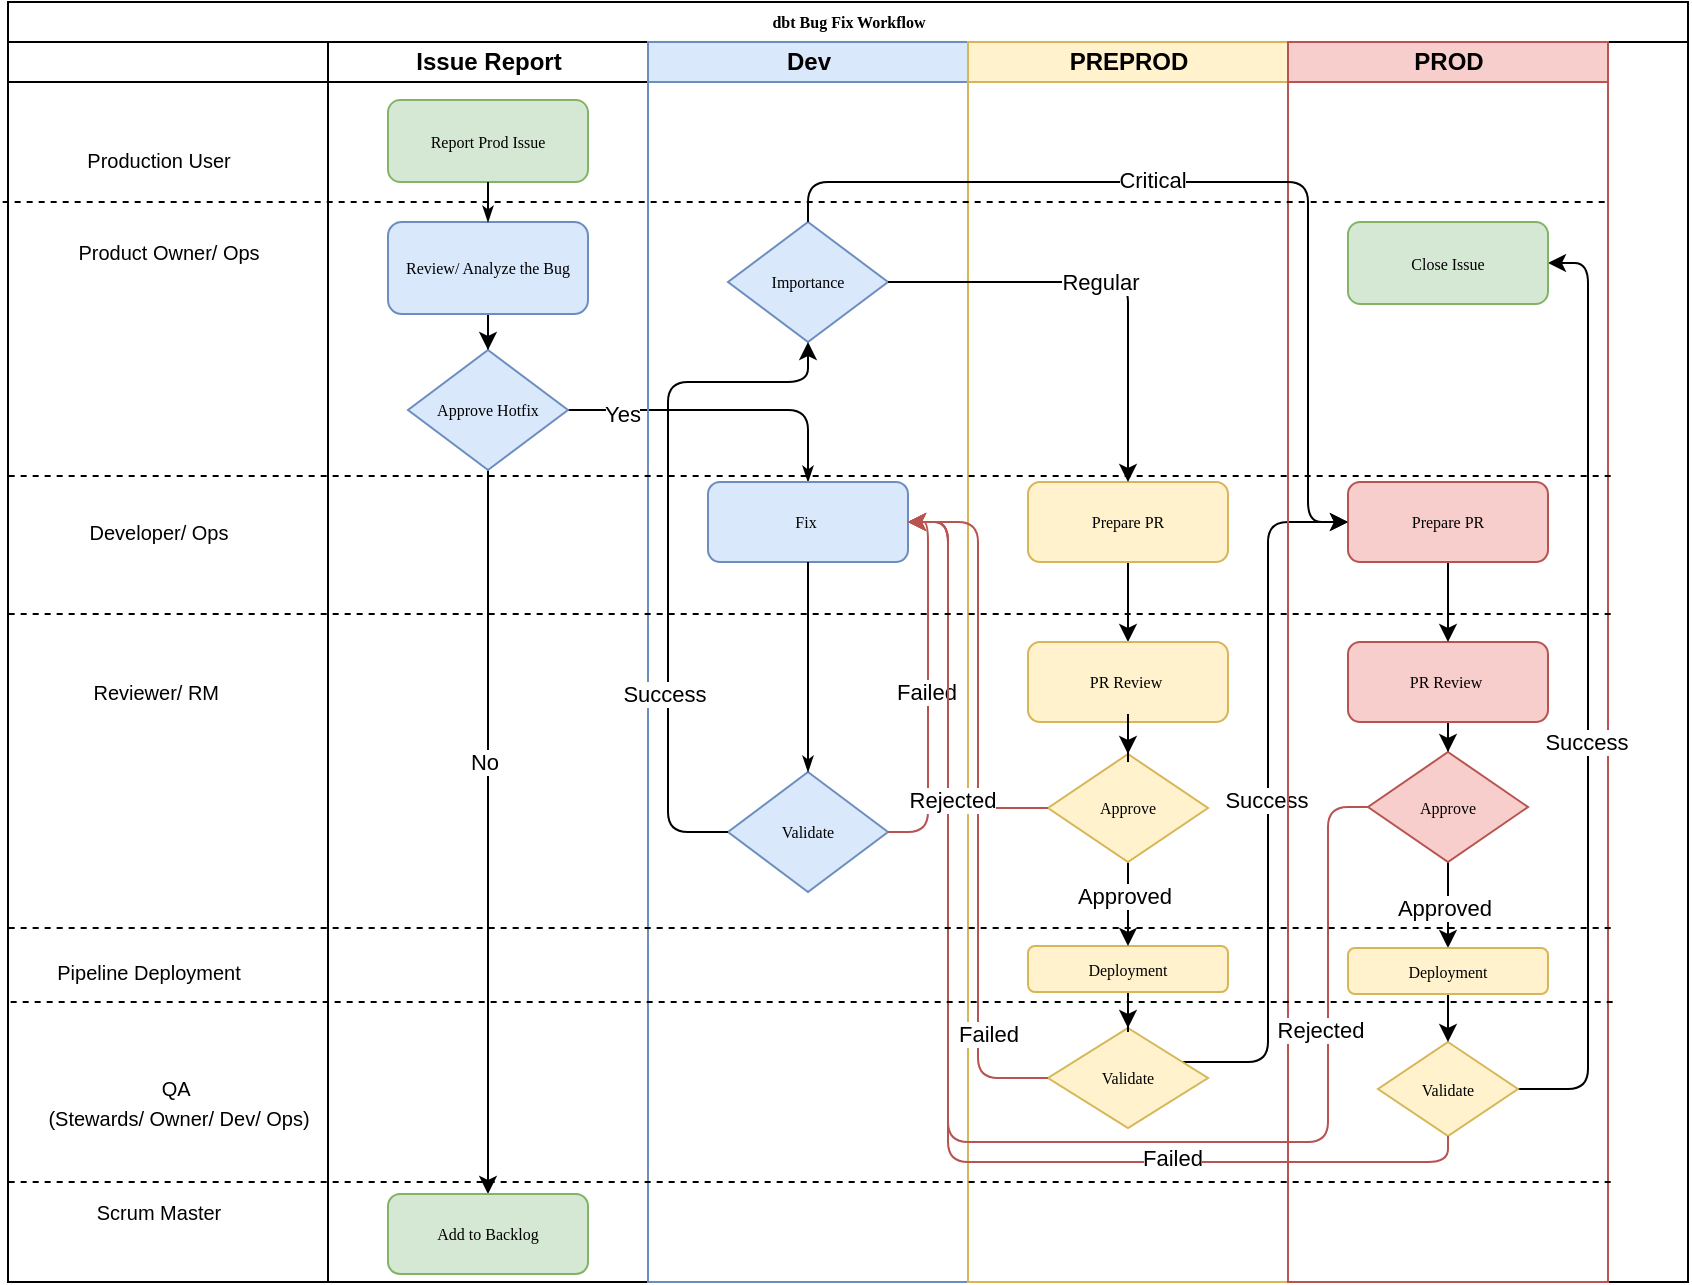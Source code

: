 <mxfile version="21.6.1" type="github">
  <diagram name="Page-1" id="74e2e168-ea6b-b213-b513-2b3c1d86103e">
    <mxGraphModel dx="1050" dy="608" grid="1" gridSize="10" guides="1" tooltips="1" connect="1" arrows="1" fold="1" page="1" pageScale="1" pageWidth="1100" pageHeight="850" background="none" math="0" shadow="0">
      <root>
        <mxCell id="0" />
        <mxCell id="1" parent="0" />
        <mxCell id="77e6c97f196da883-1" value="dbt Bug Fix Workflow" style="swimlane;html=1;childLayout=stackLayout;startSize=20;rounded=0;shadow=0;labelBackgroundColor=none;strokeWidth=1;fontFamily=Verdana;fontSize=8;align=center;" parent="1" vertex="1">
          <mxGeometry x="70" y="40" width="840" height="640" as="geometry" />
        </mxCell>
        <mxCell id="77e6c97f196da883-2" value="" style="swimlane;html=1;startSize=20;" parent="77e6c97f196da883-1" vertex="1">
          <mxGeometry y="20" width="160" height="620" as="geometry" />
        </mxCell>
        <mxCell id="jT-rOXPytlquSDHr39EF-3" value="&lt;font style=&quot;font-size: 10px;&quot;&gt;Production User&lt;/font&gt;" style="text;html=1;align=center;verticalAlign=middle;resizable=0;points=[];autosize=1;strokeColor=none;fillColor=none;" vertex="1" parent="77e6c97f196da883-2">
          <mxGeometry x="25" y="44" width="100" height="30" as="geometry" />
        </mxCell>
        <mxCell id="jT-rOXPytlquSDHr39EF-4" value="&lt;font style=&quot;font-size: 10px;&quot;&gt;Product Owner/ Ops&lt;/font&gt;" style="text;html=1;align=center;verticalAlign=middle;resizable=0;points=[];autosize=1;strokeColor=none;fillColor=none;" vertex="1" parent="77e6c97f196da883-2">
          <mxGeometry x="25" y="90" width="110" height="30" as="geometry" />
        </mxCell>
        <mxCell id="jT-rOXPytlquSDHr39EF-7" value="&lt;font style=&quot;font-size: 10px;&quot;&gt;Developer/ Ops&lt;/font&gt;" style="text;html=1;align=center;verticalAlign=middle;resizable=0;points=[];autosize=1;strokeColor=none;fillColor=none;" vertex="1" parent="77e6c97f196da883-2">
          <mxGeometry x="30" y="230" width="90" height="30" as="geometry" />
        </mxCell>
        <mxCell id="jT-rOXPytlquSDHr39EF-8" value="&lt;font style=&quot;font-size: 10px;&quot;&gt;Reviewer/ RM&amp;nbsp;&lt;/font&gt;" style="text;html=1;align=center;verticalAlign=middle;resizable=0;points=[];autosize=1;strokeColor=none;fillColor=none;" vertex="1" parent="77e6c97f196da883-2">
          <mxGeometry x="30" y="310" width="90" height="30" as="geometry" />
        </mxCell>
        <mxCell id="jT-rOXPytlquSDHr39EF-17" value="&lt;font style=&quot;font-size: 10px;&quot;&gt;Scrum Master&lt;/font&gt;" style="text;html=1;align=center;verticalAlign=middle;resizable=0;points=[];autosize=1;strokeColor=none;fillColor=none;" vertex="1" parent="77e6c97f196da883-2">
          <mxGeometry x="30" y="570" width="90" height="30" as="geometry" />
        </mxCell>
        <mxCell id="jT-rOXPytlquSDHr39EF-51" value="&lt;font style=&quot;font-size: 10px;&quot;&gt;QA&amp;nbsp;&lt;br&gt;(Stewards/ Owner/ Dev/ Ops)&lt;br&gt;&lt;/font&gt;" style="text;html=1;align=center;verticalAlign=middle;resizable=0;points=[];autosize=1;strokeColor=none;fillColor=none;" vertex="1" parent="77e6c97f196da883-2">
          <mxGeometry x="10" y="510" width="150" height="40" as="geometry" />
        </mxCell>
        <mxCell id="jT-rOXPytlquSDHr39EF-80" value="&lt;font style=&quot;font-size: 10px;&quot;&gt;Pipeline Deployment&lt;/font&gt;" style="text;html=1;align=center;verticalAlign=middle;resizable=0;points=[];autosize=1;strokeColor=none;fillColor=none;" vertex="1" parent="77e6c97f196da883-2">
          <mxGeometry x="10" y="450" width="120" height="30" as="geometry" />
        </mxCell>
        <mxCell id="77e6c97f196da883-28" style="edgeStyle=orthogonalEdgeStyle;rounded=1;html=1;labelBackgroundColor=none;startArrow=none;startFill=0;startSize=5;endArrow=classicThin;endFill=1;endSize=5;jettySize=auto;orthogonalLoop=1;strokeWidth=1;fontFamily=Verdana;fontSize=8;exitX=1;exitY=0.5;exitDx=0;exitDy=0;" parent="77e6c97f196da883-1" source="jT-rOXPytlquSDHr39EF-5" target="77e6c97f196da883-12" edge="1">
          <mxGeometry relative="1" as="geometry" />
        </mxCell>
        <mxCell id="jT-rOXPytlquSDHr39EF-19" value="Yes" style="edgeLabel;html=1;align=center;verticalAlign=middle;resizable=0;points=[];" vertex="1" connectable="0" parent="77e6c97f196da883-28">
          <mxGeometry x="-0.653" y="-2" relative="1" as="geometry">
            <mxPoint as="offset" />
          </mxGeometry>
        </mxCell>
        <mxCell id="77e6c97f196da883-3" value="Issue Report" style="swimlane;html=1;startSize=20;" parent="77e6c97f196da883-1" vertex="1">
          <mxGeometry x="160" y="20" width="160" height="620" as="geometry" />
        </mxCell>
        <mxCell id="77e6c97f196da883-8" value="Report Prod Issue" style="rounded=1;whiteSpace=wrap;html=1;shadow=0;labelBackgroundColor=none;strokeWidth=1;fontFamily=Verdana;fontSize=8;align=center;fillColor=#d5e8d4;strokeColor=#82b366;" parent="77e6c97f196da883-3" vertex="1">
          <mxGeometry x="30" y="29" width="100" height="41" as="geometry" />
        </mxCell>
        <mxCell id="jT-rOXPytlquSDHr39EF-6" value="" style="edgeStyle=orthogonalEdgeStyle;rounded=0;orthogonalLoop=1;jettySize=auto;html=1;" edge="1" parent="77e6c97f196da883-3" source="77e6c97f196da883-9" target="jT-rOXPytlquSDHr39EF-5">
          <mxGeometry relative="1" as="geometry" />
        </mxCell>
        <mxCell id="77e6c97f196da883-9" value="Review/ Analyze the Bug" style="rounded=1;whiteSpace=wrap;html=1;shadow=0;labelBackgroundColor=none;strokeWidth=1;fontFamily=Verdana;fontSize=8;align=center;fillColor=#dae8fc;strokeColor=#6c8ebf;" parent="77e6c97f196da883-3" vertex="1">
          <mxGeometry x="30" y="90" width="100" height="46" as="geometry" />
        </mxCell>
        <mxCell id="jT-rOXPytlquSDHr39EF-2" style="edgeStyle=orthogonalEdgeStyle;rounded=1;html=1;labelBackgroundColor=none;startArrow=none;startFill=0;startSize=5;endArrow=classicThin;endFill=1;endSize=5;jettySize=auto;orthogonalLoop=1;strokeWidth=1;fontFamily=Verdana;fontSize=8;entryX=0.5;entryY=0;entryDx=0;entryDy=0;" edge="1" parent="77e6c97f196da883-3" source="77e6c97f196da883-8" target="77e6c97f196da883-9">
          <mxGeometry relative="1" as="geometry">
            <mxPoint x="40" y="59" as="sourcePoint" />
            <mxPoint x="-250" y="4" as="targetPoint" />
          </mxGeometry>
        </mxCell>
        <mxCell id="jT-rOXPytlquSDHr39EF-16" style="edgeStyle=orthogonalEdgeStyle;rounded=0;orthogonalLoop=1;jettySize=auto;html=1;" edge="1" parent="77e6c97f196da883-3" source="jT-rOXPytlquSDHr39EF-5" target="jT-rOXPytlquSDHr39EF-15">
          <mxGeometry relative="1" as="geometry" />
        </mxCell>
        <mxCell id="jT-rOXPytlquSDHr39EF-18" value="No" style="edgeLabel;html=1;align=center;verticalAlign=middle;resizable=0;points=[];" vertex="1" connectable="0" parent="jT-rOXPytlquSDHr39EF-16">
          <mxGeometry x="-0.192" y="-2" relative="1" as="geometry">
            <mxPoint as="offset" />
          </mxGeometry>
        </mxCell>
        <mxCell id="jT-rOXPytlquSDHr39EF-5" value="Approve Hotfix" style="rhombus;whiteSpace=wrap;html=1;rounded=0;shadow=0;labelBackgroundColor=none;strokeWidth=1;fontFamily=Verdana;fontSize=8;align=center;fillColor=#dae8fc;strokeColor=#6c8ebf;" vertex="1" parent="77e6c97f196da883-3">
          <mxGeometry x="40" y="154" width="80" height="60" as="geometry" />
        </mxCell>
        <mxCell id="jT-rOXPytlquSDHr39EF-15" value="Add to Backlog" style="rounded=1;whiteSpace=wrap;html=1;shadow=0;labelBackgroundColor=none;strokeWidth=1;fontFamily=Verdana;fontSize=8;align=center;fillColor=#d5e8d4;strokeColor=#82b366;" vertex="1" parent="77e6c97f196da883-3">
          <mxGeometry x="30" y="576" width="100" height="40" as="geometry" />
        </mxCell>
        <mxCell id="77e6c97f196da883-4" value="Dev" style="swimlane;html=1;startSize=20;fillColor=#dae8fc;strokeColor=#6c8ebf;" parent="77e6c97f196da883-1" vertex="1">
          <mxGeometry x="320" y="20" width="160" height="620" as="geometry" />
        </mxCell>
        <mxCell id="77e6c97f196da883-12" value="Fix&amp;nbsp;" style="rounded=1;whiteSpace=wrap;html=1;shadow=0;labelBackgroundColor=none;strokeWidth=1;fontFamily=Verdana;fontSize=8;align=center;fillColor=#dae8fc;strokeColor=#6c8ebf;" parent="77e6c97f196da883-4" vertex="1">
          <mxGeometry x="30" y="220" width="100" height="40" as="geometry" />
        </mxCell>
        <mxCell id="77e6c97f196da883-13" value="Validate" style="rhombus;whiteSpace=wrap;html=1;rounded=0;shadow=0;labelBackgroundColor=none;strokeWidth=1;fontFamily=Verdana;fontSize=8;align=center;fillColor=#dae8fc;strokeColor=#6c8ebf;" parent="77e6c97f196da883-4" vertex="1">
          <mxGeometry x="40" y="365" width="80" height="60" as="geometry" />
        </mxCell>
        <mxCell id="77e6c97f196da883-29" style="edgeStyle=orthogonalEdgeStyle;rounded=1;html=1;labelBackgroundColor=none;startArrow=none;startFill=0;startSize=5;endArrow=classicThin;endFill=1;endSize=5;jettySize=auto;orthogonalLoop=1;strokeWidth=1;fontFamily=Verdana;fontSize=8" parent="77e6c97f196da883-4" source="77e6c97f196da883-12" target="77e6c97f196da883-13" edge="1">
          <mxGeometry relative="1" as="geometry" />
        </mxCell>
        <mxCell id="jT-rOXPytlquSDHr39EF-9" style="edgeStyle=orthogonalEdgeStyle;rounded=1;html=1;labelBackgroundColor=none;startArrow=none;startFill=0;startSize=5;endArrow=classicThin;endFill=1;endSize=5;jettySize=auto;orthogonalLoop=1;strokeWidth=1;fontFamily=Verdana;fontSize=8;entryX=1;entryY=0.5;entryDx=0;entryDy=0;exitX=1;exitY=0.5;exitDx=0;exitDy=0;fillColor=#f8cecc;strokeColor=#b85450;" edge="1" parent="77e6c97f196da883-4" source="77e6c97f196da883-13" target="77e6c97f196da883-12">
          <mxGeometry relative="1" as="geometry">
            <mxPoint x="-125" y="364" as="sourcePoint" />
            <mxPoint x="-15" y="274" as="targetPoint" />
          </mxGeometry>
        </mxCell>
        <mxCell id="jT-rOXPytlquSDHr39EF-10" value="Failed" style="edgeLabel;html=1;align=center;verticalAlign=middle;resizable=0;points=[];" vertex="1" connectable="0" parent="jT-rOXPytlquSDHr39EF-9">
          <mxGeometry x="-0.02" y="1" relative="1" as="geometry">
            <mxPoint as="offset" />
          </mxGeometry>
        </mxCell>
        <mxCell id="jT-rOXPytlquSDHr39EF-20" value="Importance" style="rhombus;whiteSpace=wrap;html=1;rounded=0;shadow=0;labelBackgroundColor=none;strokeWidth=1;fontFamily=Verdana;fontSize=8;align=center;fillColor=#dae8fc;strokeColor=#6c8ebf;" vertex="1" parent="77e6c97f196da883-4">
          <mxGeometry x="40" y="90" width="80" height="60" as="geometry" />
        </mxCell>
        <mxCell id="77e6c97f196da883-5" value="PREPROD" style="swimlane;html=1;startSize=20;fillColor=#fff2cc;strokeColor=#d6b656;" parent="77e6c97f196da883-1" vertex="1">
          <mxGeometry x="480" y="20" width="160" height="620" as="geometry" />
        </mxCell>
        <mxCell id="jT-rOXPytlquSDHr39EF-48" style="edgeStyle=orthogonalEdgeStyle;rounded=0;orthogonalLoop=1;jettySize=auto;html=1;" edge="1" parent="77e6c97f196da883-5" source="jT-rOXPytlquSDHr39EF-23" target="jT-rOXPytlquSDHr39EF-25">
          <mxGeometry relative="1" as="geometry" />
        </mxCell>
        <mxCell id="jT-rOXPytlquSDHr39EF-23" value="Prepare PR" style="rounded=1;whiteSpace=wrap;html=1;shadow=0;labelBackgroundColor=none;strokeWidth=1;fontFamily=Verdana;fontSize=8;align=center;fillColor=#fff2cc;strokeColor=#d6b656;" vertex="1" parent="77e6c97f196da883-5">
          <mxGeometry x="30" y="220" width="100" height="40" as="geometry" />
        </mxCell>
        <mxCell id="jT-rOXPytlquSDHr39EF-25" value="PR Review&amp;nbsp;" style="rounded=1;whiteSpace=wrap;html=1;shadow=0;labelBackgroundColor=none;strokeWidth=1;fontFamily=Verdana;fontSize=8;align=center;fillColor=#fff2cc;strokeColor=#d6b656;" vertex="1" parent="77e6c97f196da883-5">
          <mxGeometry x="30" y="300" width="100" height="40" as="geometry" />
        </mxCell>
        <mxCell id="jT-rOXPytlquSDHr39EF-67" style="edgeStyle=orthogonalEdgeStyle;rounded=1;orthogonalLoop=1;jettySize=auto;html=1;" edge="1" parent="77e6c97f196da883-5" source="jT-rOXPytlquSDHr39EF-32">
          <mxGeometry relative="1" as="geometry">
            <mxPoint x="190" y="240" as="targetPoint" />
            <Array as="points">
              <mxPoint x="150" y="510" />
              <mxPoint x="150" y="240" />
            </Array>
          </mxGeometry>
        </mxCell>
        <mxCell id="jT-rOXPytlquSDHr39EF-68" value="Success" style="edgeLabel;html=1;align=center;verticalAlign=middle;resizable=0;points=[];" vertex="1" connectable="0" parent="jT-rOXPytlquSDHr39EF-67">
          <mxGeometry x="-0.012" y="1" relative="1" as="geometry">
            <mxPoint as="offset" />
          </mxGeometry>
        </mxCell>
        <mxCell id="jT-rOXPytlquSDHr39EF-32" value="Validate" style="rhombus;whiteSpace=wrap;html=1;rounded=0;shadow=0;labelBackgroundColor=none;strokeWidth=1;fontFamily=Verdana;fontSize=8;align=center;fillColor=#fff2cc;strokeColor=#d6b656;" vertex="1" parent="77e6c97f196da883-5">
          <mxGeometry x="40" y="493" width="80" height="50" as="geometry" />
        </mxCell>
        <mxCell id="jT-rOXPytlquSDHr39EF-78" value="" style="edgeStyle=orthogonalEdgeStyle;rounded=0;orthogonalLoop=1;jettySize=auto;html=1;" edge="1" parent="77e6c97f196da883-5" source="jT-rOXPytlquSDHr39EF-75" target="jT-rOXPytlquSDHr39EF-32">
          <mxGeometry relative="1" as="geometry" />
        </mxCell>
        <mxCell id="jT-rOXPytlquSDHr39EF-75" value="Deployment" style="rounded=1;whiteSpace=wrap;html=1;shadow=0;labelBackgroundColor=none;strokeWidth=1;fontFamily=Verdana;fontSize=8;align=center;fillColor=#fff2cc;strokeColor=#d6b656;" vertex="1" parent="77e6c97f196da883-5">
          <mxGeometry x="30" y="452" width="100" height="23" as="geometry" />
        </mxCell>
        <mxCell id="77e6c97f196da883-6" value="PROD" style="swimlane;html=1;startSize=20;fillColor=#f8cecc;strokeColor=#b85450;" parent="77e6c97f196da883-1" vertex="1">
          <mxGeometry x="640" y="20" width="160" height="620" as="geometry" />
        </mxCell>
        <mxCell id="jT-rOXPytlquSDHr39EF-53" style="edgeStyle=orthogonalEdgeStyle;rounded=0;orthogonalLoop=1;jettySize=auto;html=1;" edge="1" parent="77e6c97f196da883-6" source="77e6c97f196da883-18" target="jT-rOXPytlquSDHr39EF-42">
          <mxGeometry relative="1" as="geometry" />
        </mxCell>
        <mxCell id="77e6c97f196da883-18" value="PR Review&amp;nbsp;" style="rounded=1;whiteSpace=wrap;html=1;shadow=0;labelBackgroundColor=none;strokeWidth=1;fontFamily=Verdana;fontSize=8;align=center;fillColor=#f8cecc;strokeColor=#b85450;" parent="77e6c97f196da883-6" vertex="1">
          <mxGeometry x="30" y="300" width="100" height="40" as="geometry" />
        </mxCell>
        <mxCell id="jT-rOXPytlquSDHr39EF-52" style="edgeStyle=orthogonalEdgeStyle;rounded=0;orthogonalLoop=1;jettySize=auto;html=1;" edge="1" parent="77e6c97f196da883-6" source="jT-rOXPytlquSDHr39EF-11" target="77e6c97f196da883-18">
          <mxGeometry relative="1" as="geometry" />
        </mxCell>
        <mxCell id="jT-rOXPytlquSDHr39EF-11" value="Prepare PR" style="rounded=1;whiteSpace=wrap;html=1;shadow=0;labelBackgroundColor=none;strokeWidth=1;fontFamily=Verdana;fontSize=8;align=center;fillColor=#f8cecc;strokeColor=#b85450;" vertex="1" parent="77e6c97f196da883-6">
          <mxGeometry x="30" y="220" width="100" height="40" as="geometry" />
        </mxCell>
        <mxCell id="jT-rOXPytlquSDHr39EF-55" style="edgeStyle=orthogonalEdgeStyle;rounded=0;orthogonalLoop=1;jettySize=auto;html=1;" edge="1" parent="77e6c97f196da883-6" source="jT-rOXPytlquSDHr39EF-42" target="jT-rOXPytlquSDHr39EF-69">
          <mxGeometry relative="1" as="geometry">
            <mxPoint x="80" y="450" as="targetPoint" />
          </mxGeometry>
        </mxCell>
        <mxCell id="jT-rOXPytlquSDHr39EF-56" value="Approved" style="edgeLabel;html=1;align=center;verticalAlign=middle;resizable=0;points=[];" vertex="1" connectable="0" parent="jT-rOXPytlquSDHr39EF-55">
          <mxGeometry x="0.041" y="-2" relative="1" as="geometry">
            <mxPoint as="offset" />
          </mxGeometry>
        </mxCell>
        <mxCell id="jT-rOXPytlquSDHr39EF-42" value="Approve" style="rhombus;whiteSpace=wrap;html=1;rounded=0;shadow=0;labelBackgroundColor=none;strokeWidth=1;fontFamily=Verdana;fontSize=8;align=center;fillColor=#f8cecc;strokeColor=#b85450;" vertex="1" parent="77e6c97f196da883-6">
          <mxGeometry x="40" y="355" width="80" height="55" as="geometry" />
        </mxCell>
        <mxCell id="jT-rOXPytlquSDHr39EF-60" style="edgeStyle=orthogonalEdgeStyle;rounded=1;orthogonalLoop=1;jettySize=auto;html=1;entryX=1;entryY=0.5;entryDx=0;entryDy=0;exitX=1;exitY=0.5;exitDx=0;exitDy=0;" edge="1" parent="77e6c97f196da883-6" source="jT-rOXPytlquSDHr39EF-45" target="jT-rOXPytlquSDHr39EF-59">
          <mxGeometry relative="1" as="geometry">
            <Array as="points">
              <mxPoint x="150" y="524" />
              <mxPoint x="150" y="111" />
            </Array>
          </mxGeometry>
        </mxCell>
        <mxCell id="jT-rOXPytlquSDHr39EF-81" value="Success" style="edgeLabel;html=1;align=center;verticalAlign=middle;resizable=0;points=[];" vertex="1" connectable="0" parent="jT-rOXPytlquSDHr39EF-60">
          <mxGeometry x="-0.106" y="1" relative="1" as="geometry">
            <mxPoint as="offset" />
          </mxGeometry>
        </mxCell>
        <mxCell id="jT-rOXPytlquSDHr39EF-45" value="Validate" style="rhombus;whiteSpace=wrap;html=1;rounded=0;shadow=0;labelBackgroundColor=none;strokeWidth=1;fontFamily=Verdana;fontSize=8;align=center;fillColor=#fff2cc;strokeColor=#d6b656;" vertex="1" parent="77e6c97f196da883-6">
          <mxGeometry x="45" y="500" width="70" height="47" as="geometry" />
        </mxCell>
        <mxCell id="jT-rOXPytlquSDHr39EF-59" value="Close Issue" style="rounded=1;whiteSpace=wrap;html=1;shadow=0;labelBackgroundColor=none;strokeWidth=1;fontFamily=Verdana;fontSize=8;align=center;fillColor=#d5e8d4;strokeColor=#82b366;" vertex="1" parent="77e6c97f196da883-6">
          <mxGeometry x="30" y="90" width="100" height="41" as="geometry" />
        </mxCell>
        <mxCell id="jT-rOXPytlquSDHr39EF-73" style="edgeStyle=orthogonalEdgeStyle;rounded=0;orthogonalLoop=1;jettySize=auto;html=1;" edge="1" parent="77e6c97f196da883-6" source="jT-rOXPytlquSDHr39EF-69" target="jT-rOXPytlquSDHr39EF-45">
          <mxGeometry relative="1" as="geometry" />
        </mxCell>
        <mxCell id="jT-rOXPytlquSDHr39EF-69" value="Deployment" style="rounded=1;whiteSpace=wrap;html=1;shadow=0;labelBackgroundColor=none;strokeWidth=1;fontFamily=Verdana;fontSize=8;align=center;fillColor=#fff2cc;strokeColor=#d6b656;" vertex="1" parent="77e6c97f196da883-6">
          <mxGeometry x="30" y="453" width="100" height="23" as="geometry" />
        </mxCell>
        <mxCell id="jT-rOXPytlquSDHr39EF-12" style="edgeStyle=orthogonalEdgeStyle;rounded=1;orthogonalLoop=1;jettySize=auto;html=1;exitX=0;exitY=0.5;exitDx=0;exitDy=0;" edge="1" parent="77e6c97f196da883-1" source="77e6c97f196da883-13">
          <mxGeometry relative="1" as="geometry">
            <mxPoint x="400" y="170" as="targetPoint" />
            <Array as="points">
              <mxPoint x="330" y="415" />
              <mxPoint x="330" y="190" />
              <mxPoint x="400" y="190" />
            </Array>
          </mxGeometry>
        </mxCell>
        <mxCell id="jT-rOXPytlquSDHr39EF-27" value="Success" style="edgeLabel;html=1;align=center;verticalAlign=middle;resizable=0;points=[];" vertex="1" connectable="0" parent="jT-rOXPytlquSDHr39EF-12">
          <mxGeometry x="0.166" y="2" relative="1" as="geometry">
            <mxPoint y="102" as="offset" />
          </mxGeometry>
        </mxCell>
        <mxCell id="jT-rOXPytlquSDHr39EF-21" style="edgeStyle=orthogonalEdgeStyle;rounded=1;orthogonalLoop=1;jettySize=auto;html=1;exitX=0.5;exitY=0;exitDx=0;exitDy=0;entryX=0;entryY=0.5;entryDx=0;entryDy=0;" edge="1" parent="77e6c97f196da883-1" source="jT-rOXPytlquSDHr39EF-20" target="jT-rOXPytlquSDHr39EF-11">
          <mxGeometry relative="1" as="geometry">
            <Array as="points">
              <mxPoint x="400" y="90" />
              <mxPoint x="650" y="90" />
              <mxPoint x="650" y="260" />
            </Array>
          </mxGeometry>
        </mxCell>
        <mxCell id="jT-rOXPytlquSDHr39EF-22" value="Critical" style="edgeLabel;html=1;align=center;verticalAlign=middle;resizable=0;points=[];" vertex="1" connectable="0" parent="jT-rOXPytlquSDHr39EF-21">
          <mxGeometry x="-0.165" y="1" relative="1" as="geometry">
            <mxPoint as="offset" />
          </mxGeometry>
        </mxCell>
        <mxCell id="jT-rOXPytlquSDHr39EF-24" style="edgeStyle=orthogonalEdgeStyle;rounded=1;orthogonalLoop=1;jettySize=auto;html=1;" edge="1" parent="77e6c97f196da883-1" source="jT-rOXPytlquSDHr39EF-20" target="jT-rOXPytlquSDHr39EF-23">
          <mxGeometry relative="1" as="geometry" />
        </mxCell>
        <mxCell id="jT-rOXPytlquSDHr39EF-66" value="Regular" style="edgeLabel;html=1;align=center;verticalAlign=middle;resizable=0;points=[];" vertex="1" connectable="0" parent="jT-rOXPytlquSDHr39EF-24">
          <mxGeometry x="-0.042" relative="1" as="geometry">
            <mxPoint as="offset" />
          </mxGeometry>
        </mxCell>
        <mxCell id="jT-rOXPytlquSDHr39EF-37" style="edgeStyle=orthogonalEdgeStyle;rounded=1;orthogonalLoop=1;jettySize=auto;html=1;entryX=1;entryY=0.5;entryDx=0;entryDy=0;fillColor=#f8cecc;strokeColor=#b85450;" edge="1" parent="77e6c97f196da883-1" source="jT-rOXPytlquSDHr39EF-32" target="77e6c97f196da883-12">
          <mxGeometry relative="1" as="geometry" />
        </mxCell>
        <mxCell id="jT-rOXPytlquSDHr39EF-50" value="Failed" style="edgeLabel;html=1;align=center;verticalAlign=middle;resizable=0;points=[];" vertex="1" connectable="0" parent="jT-rOXPytlquSDHr39EF-37">
          <mxGeometry x="-0.57" relative="1" as="geometry">
            <mxPoint x="5" y="18" as="offset" />
          </mxGeometry>
        </mxCell>
        <mxCell id="jT-rOXPytlquSDHr39EF-44" style="edgeStyle=orthogonalEdgeStyle;rounded=1;orthogonalLoop=1;jettySize=auto;html=1;entryX=1;entryY=0.5;entryDx=0;entryDy=0;exitX=0;exitY=0.5;exitDx=0;exitDy=0;fillColor=#f8cecc;strokeColor=#b85450;" edge="1" parent="77e6c97f196da883-1" source="jT-rOXPytlquSDHr39EF-42" target="77e6c97f196da883-12">
          <mxGeometry relative="1" as="geometry">
            <Array as="points">
              <mxPoint x="660" y="403" />
              <mxPoint x="660" y="570" />
              <mxPoint x="470" y="570" />
              <mxPoint x="470" y="260" />
            </Array>
          </mxGeometry>
        </mxCell>
        <mxCell id="jT-rOXPytlquSDHr39EF-64" value="Rejected" style="edgeLabel;html=1;align=center;verticalAlign=middle;resizable=0;points=[];" vertex="1" connectable="0" parent="jT-rOXPytlquSDHr39EF-44">
          <mxGeometry x="-0.721" y="-4" relative="1" as="geometry">
            <mxPoint y="33" as="offset" />
          </mxGeometry>
        </mxCell>
        <mxCell id="jT-rOXPytlquSDHr39EF-57" style="edgeStyle=orthogonalEdgeStyle;rounded=1;orthogonalLoop=1;jettySize=auto;html=1;entryX=1;entryY=0.5;entryDx=0;entryDy=0;fillColor=#f8cecc;strokeColor=#b85450;exitX=0.5;exitY=1;exitDx=0;exitDy=0;" edge="1" parent="77e6c97f196da883-1" source="jT-rOXPytlquSDHr39EF-45" target="77e6c97f196da883-12">
          <mxGeometry relative="1" as="geometry">
            <Array as="points">
              <mxPoint x="720" y="580" />
              <mxPoint x="470" y="580" />
              <mxPoint x="470" y="260" />
            </Array>
          </mxGeometry>
        </mxCell>
        <mxCell id="jT-rOXPytlquSDHr39EF-58" value="Failed" style="edgeLabel;html=1;align=center;verticalAlign=middle;resizable=0;points=[];" vertex="1" connectable="0" parent="jT-rOXPytlquSDHr39EF-57">
          <mxGeometry x="-0.499" y="-2" relative="1" as="geometry">
            <mxPoint as="offset" />
          </mxGeometry>
        </mxCell>
        <mxCell id="jT-rOXPytlquSDHr39EF-41" value="" style="endArrow=none;dashed=1;html=1;rounded=0;" edge="1" parent="1">
          <mxGeometry width="50" height="50" relative="1" as="geometry">
            <mxPoint x="67.333" y="140" as="sourcePoint" />
            <mxPoint x="871.333" y="140" as="targetPoint" />
          </mxGeometry>
        </mxCell>
        <mxCell id="jT-rOXPytlquSDHr39EF-49" style="edgeStyle=orthogonalEdgeStyle;rounded=0;orthogonalLoop=1;jettySize=auto;html=1;entryX=0.5;entryY=0;entryDx=0;entryDy=0;" edge="1" parent="1" source="jT-rOXPytlquSDHr39EF-28" target="jT-rOXPytlquSDHr39EF-75">
          <mxGeometry relative="1" as="geometry">
            <mxPoint x="630" y="510" as="targetPoint" />
          </mxGeometry>
        </mxCell>
        <mxCell id="jT-rOXPytlquSDHr39EF-54" value="Approved" style="edgeLabel;html=1;align=center;verticalAlign=middle;resizable=0;points=[];" vertex="1" connectable="0" parent="jT-rOXPytlquSDHr39EF-49">
          <mxGeometry x="-0.2" y="-2" relative="1" as="geometry">
            <mxPoint as="offset" />
          </mxGeometry>
        </mxCell>
        <mxCell id="jT-rOXPytlquSDHr39EF-28" value="Approve" style="rhombus;whiteSpace=wrap;html=1;rounded=0;shadow=0;labelBackgroundColor=none;strokeWidth=1;fontFamily=Verdana;fontSize=8;align=center;fillColor=#fff2cc;strokeColor=#d6b656;" vertex="1" parent="1">
          <mxGeometry x="590" y="416" width="80" height="54" as="geometry" />
        </mxCell>
        <mxCell id="jT-rOXPytlquSDHr39EF-30" style="edgeStyle=orthogonalEdgeStyle;rounded=1;orthogonalLoop=1;jettySize=auto;html=1;entryX=1;entryY=0.5;entryDx=0;entryDy=0;fillColor=#f8cecc;strokeColor=#b85450;exitX=0;exitY=0.5;exitDx=0;exitDy=0;" edge="1" parent="1" source="jT-rOXPytlquSDHr39EF-28" target="77e6c97f196da883-12">
          <mxGeometry relative="1" as="geometry">
            <Array as="points">
              <mxPoint x="540" y="443" />
              <mxPoint x="540" y="300" />
            </Array>
          </mxGeometry>
        </mxCell>
        <mxCell id="jT-rOXPytlquSDHr39EF-31" value="Rejected" style="edgeLabel;html=1;align=center;verticalAlign=middle;resizable=0;points=[];" vertex="1" connectable="0" parent="jT-rOXPytlquSDHr39EF-30">
          <mxGeometry x="-0.493" y="-2" relative="1" as="geometry">
            <mxPoint as="offset" />
          </mxGeometry>
        </mxCell>
        <mxCell id="jT-rOXPytlquSDHr39EF-29" style="edgeStyle=orthogonalEdgeStyle;rounded=0;orthogonalLoop=1;jettySize=auto;html=1;" edge="1" parent="1" source="jT-rOXPytlquSDHr39EF-25" target="jT-rOXPytlquSDHr39EF-28">
          <mxGeometry relative="1" as="geometry" />
        </mxCell>
        <mxCell id="jT-rOXPytlquSDHr39EF-61" value="" style="endArrow=none;dashed=1;html=1;rounded=0;" edge="1" parent="1">
          <mxGeometry width="50" height="50" relative="1" as="geometry">
            <mxPoint x="70.333" y="277" as="sourcePoint" />
            <mxPoint x="874.333" y="277" as="targetPoint" />
          </mxGeometry>
        </mxCell>
        <mxCell id="jT-rOXPytlquSDHr39EF-62" value="" style="endArrow=none;dashed=1;html=1;rounded=0;" edge="1" parent="1">
          <mxGeometry width="50" height="50" relative="1" as="geometry">
            <mxPoint x="70.333" y="346" as="sourcePoint" />
            <mxPoint x="874.333" y="346" as="targetPoint" />
          </mxGeometry>
        </mxCell>
        <mxCell id="jT-rOXPytlquSDHr39EF-63" value="" style="endArrow=none;dashed=1;html=1;rounded=0;" edge="1" parent="1">
          <mxGeometry width="50" height="50" relative="1" as="geometry">
            <mxPoint x="70.333" y="503" as="sourcePoint" />
            <mxPoint x="874.333" y="503" as="targetPoint" />
          </mxGeometry>
        </mxCell>
        <mxCell id="jT-rOXPytlquSDHr39EF-65" value="" style="endArrow=none;dashed=1;html=1;rounded=0;" edge="1" parent="1">
          <mxGeometry width="50" height="50" relative="1" as="geometry">
            <mxPoint x="70.333" y="630" as="sourcePoint" />
            <mxPoint x="874.333" y="630" as="targetPoint" />
          </mxGeometry>
        </mxCell>
        <mxCell id="jT-rOXPytlquSDHr39EF-79" value="" style="endArrow=none;dashed=1;html=1;rounded=0;" edge="1" parent="1">
          <mxGeometry width="50" height="50" relative="1" as="geometry">
            <mxPoint x="71.333" y="540" as="sourcePoint" />
            <mxPoint x="875.333" y="540" as="targetPoint" />
          </mxGeometry>
        </mxCell>
      </root>
    </mxGraphModel>
  </diagram>
</mxfile>
